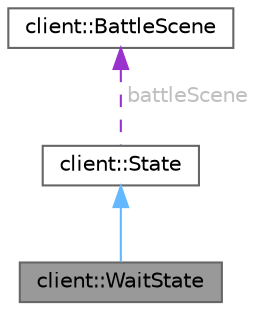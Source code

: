 digraph "client::WaitState"
{
 // LATEX_PDF_SIZE
  bgcolor="transparent";
  edge [fontname=Helvetica,fontsize=10,labelfontname=Helvetica,labelfontsize=10];
  node [fontname=Helvetica,fontsize=10,shape=box,height=0.2,width=0.4];
  Node1 [label="client::WaitState",height=0.2,width=0.4,color="gray40", fillcolor="grey60", style="filled", fontcolor="black",tooltip="class WaitState -"];
  Node2 -> Node1 [dir="back",color="steelblue1",style="solid"];
  Node2 [label="client::State",height=0.2,width=0.4,color="gray40", fillcolor="white", style="filled",URL="$classclient_1_1_state.html",tooltip="class State -"];
  Node3 -> Node2 [dir="back",color="darkorchid3",style="dashed",label=" battleScene",fontcolor="grey" ];
  Node3 [label="client::BattleScene",height=0.2,width=0.4,color="gray40", fillcolor="white", style="filled",URL="$classclient_1_1_battle_scene.html",tooltip="class BattleScene -"];
}
